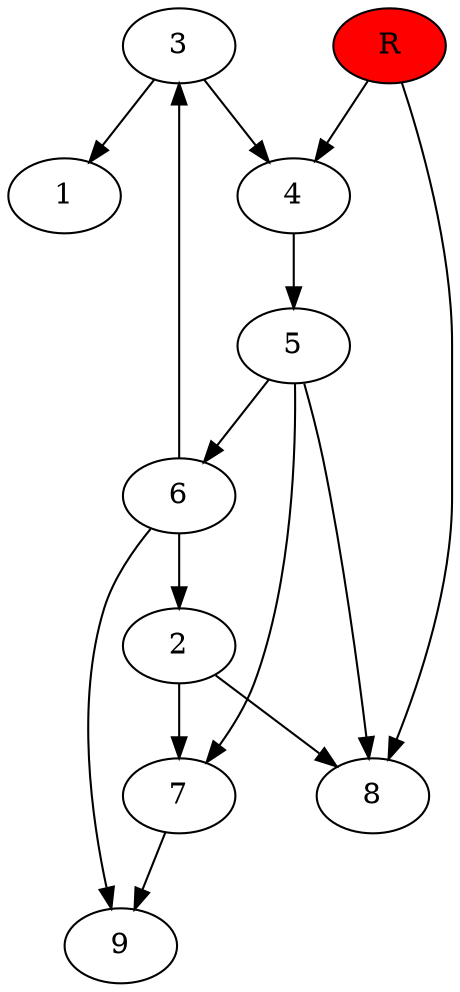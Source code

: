 digraph prb16567 {
	1
	2
	3
	4
	5
	6
	7
	8
	R [fillcolor="#ff0000" style=filled]
	2 -> 7
	2 -> 8
	3 -> 1
	3 -> 4
	4 -> 5
	5 -> 6
	5 -> 7
	5 -> 8
	6 -> 2
	6 -> 3
	6 -> 9
	7 -> 9
	R -> 4
	R -> 8
}
